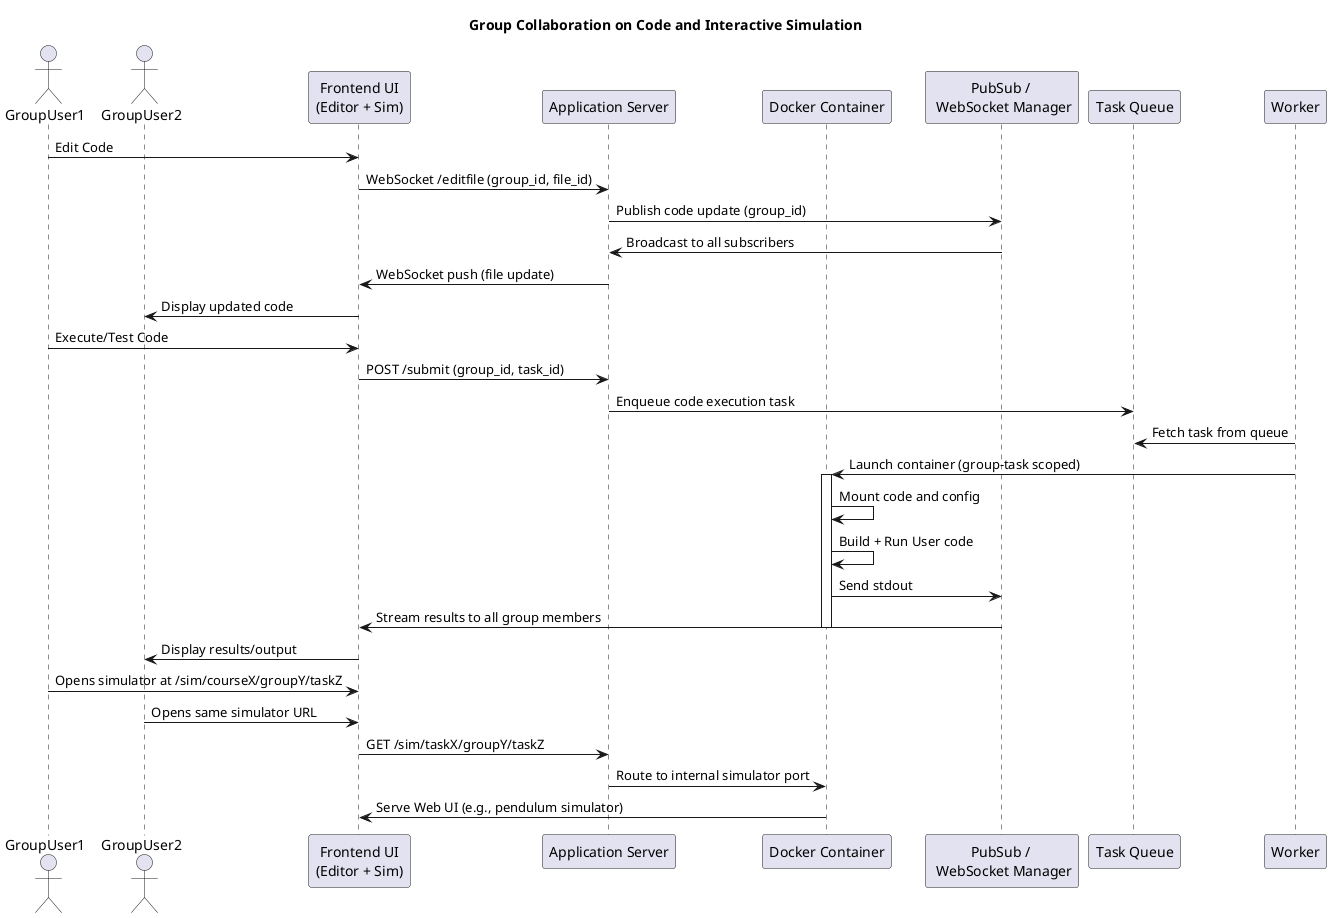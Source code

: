 @startuml
title Group Collaboration on Code and Interactive Simulation

actor GroupUser1
actor GroupUser2

participant "Frontend UI\n(Editor + Sim)" as UI
participant "Application Server" as Backend
participant "Docker Container" as Container
participant "PubSub / \n WebSocket Manager" as WS
participant "Task Queue" as Redis
participant "Worker" as Worker


GroupUser1 -> UI : Edit Code
UI -> Backend : WebSocket /editfile (group_id, file_id)
Backend -> WS : Publish code update (group_id)
WS -> Backend : Broadcast to all subscribers
Backend -> UI : WebSocket push (file update)
UI -> GroupUser2 : Display updated code

' ======= Execute/Test Code=====
GroupUser1 -> UI : Execute/Test Code
UI -> Backend : POST /submit (group_id, task_id)
Backend -> Redis : Enqueue code execution task
Worker -> Redis : Fetch task from queue
Worker -> Container : Launch container (group-task scoped)
activate Container

Container -> Container : Mount code and config
Container -> Container : Build + Run User code
Container -> WS : Send stdout
WS -> UI : Stream results to all group members
deactivate Container

UI -> GroupUser2 : Display results/output

GroupUser1 -> UI : Opens simulator at /sim/courseX/groupY/taskZ
GroupUser2 -> UI : Opens same simulator URL
UI -> Backend : GET /sim/taskX/groupY/taskZ
Backend -> Container : Route to internal simulator port
Container -> UI : Serve Web UI (e.g., pendulum simulator)

@enduml

